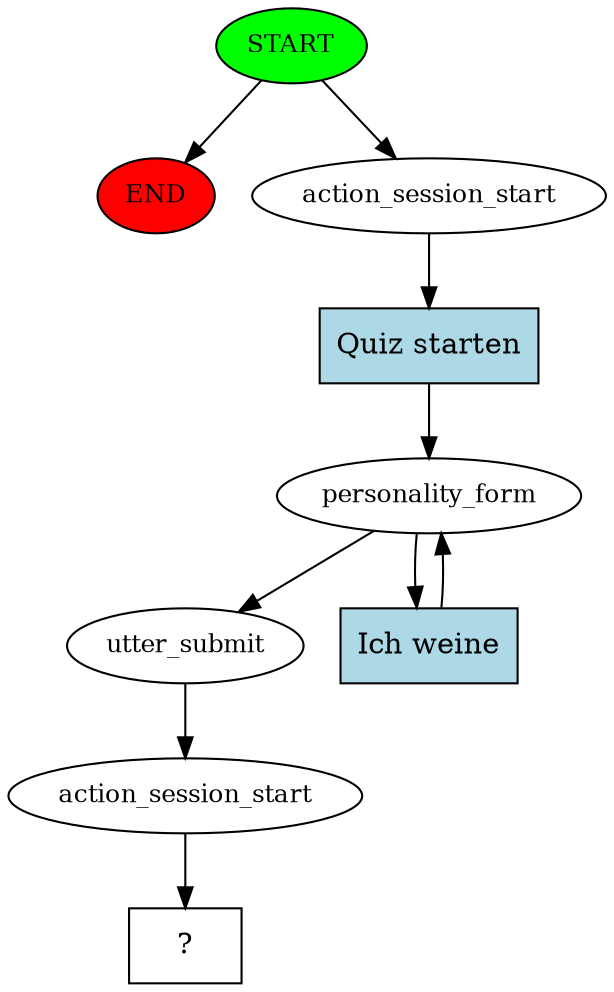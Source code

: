 digraph  {
0 [class="start active", fillcolor=green, fontsize=12, label=START, style=filled];
"-1" [class=end, fillcolor=red, fontsize=12, label=END, style=filled];
1 [class=active, fontsize=12, label=action_session_start];
2 [class=active, fontsize=12, label=personality_form];
4 [class=active, fontsize=12, label=utter_submit];
5 [class=active, fontsize=12, label=action_session_start];
6 [class="intent dashed active", label="  ?  ", shape=rect];
7 [class="intent active", fillcolor=lightblue, label="Quiz starten", shape=rect, style=filled];
8 [class="intent active", fillcolor=lightblue, label="Ich weine", shape=rect, style=filled];
0 -> "-1"  [class="", key=NONE, label=""];
0 -> 1  [class=active, key=NONE, label=""];
1 -> 7  [class=active, key=0];
2 -> 4  [class=active, key=NONE, label=""];
2 -> 8  [class=active, key=0];
4 -> 5  [class=active, key=NONE, label=""];
5 -> 6  [class=active, key=NONE, label=""];
7 -> 2  [class=active, key=0];
8 -> 2  [class=active, key=0];
}
